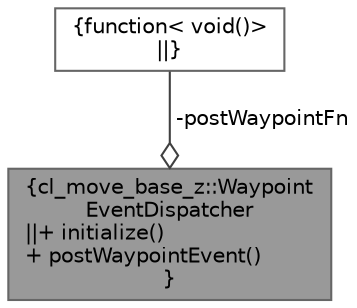 digraph "cl_move_base_z::WaypointEventDispatcher"
{
 // LATEX_PDF_SIZE
  bgcolor="transparent";
  edge [fontname=Helvetica,fontsize=10,labelfontname=Helvetica,labelfontsize=10];
  node [fontname=Helvetica,fontsize=10,shape=box,height=0.2,width=0.4];
  Node1 [label="{cl_move_base_z::Waypoint\lEventDispatcher\n||+ initialize()\l+ postWaypointEvent()\l}",height=0.2,width=0.4,color="gray40", fillcolor="grey60", style="filled", fontcolor="black",tooltip=" "];
  Node2 -> Node1 [color="grey25",style="solid",label=" -postWaypointFn" ,arrowhead="odiamond"];
  Node2 [label="{function\< void()\>\n||}",height=0.2,width=0.4,color="gray40", fillcolor="white", style="filled",tooltip=" "];
}
